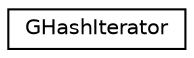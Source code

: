 digraph G
{
  edge [fontname="Helvetica",fontsize="10",labelfontname="Helvetica",labelfontsize="10"];
  node [fontname="Helvetica",fontsize="10",shape=record];
  rankdir=LR;
  Node1 [label="GHashIterator",height=0.2,width=0.4,color="black", fillcolor="white", style="filled",URL="$d2/d31/structGHashIterator.html"];
}
